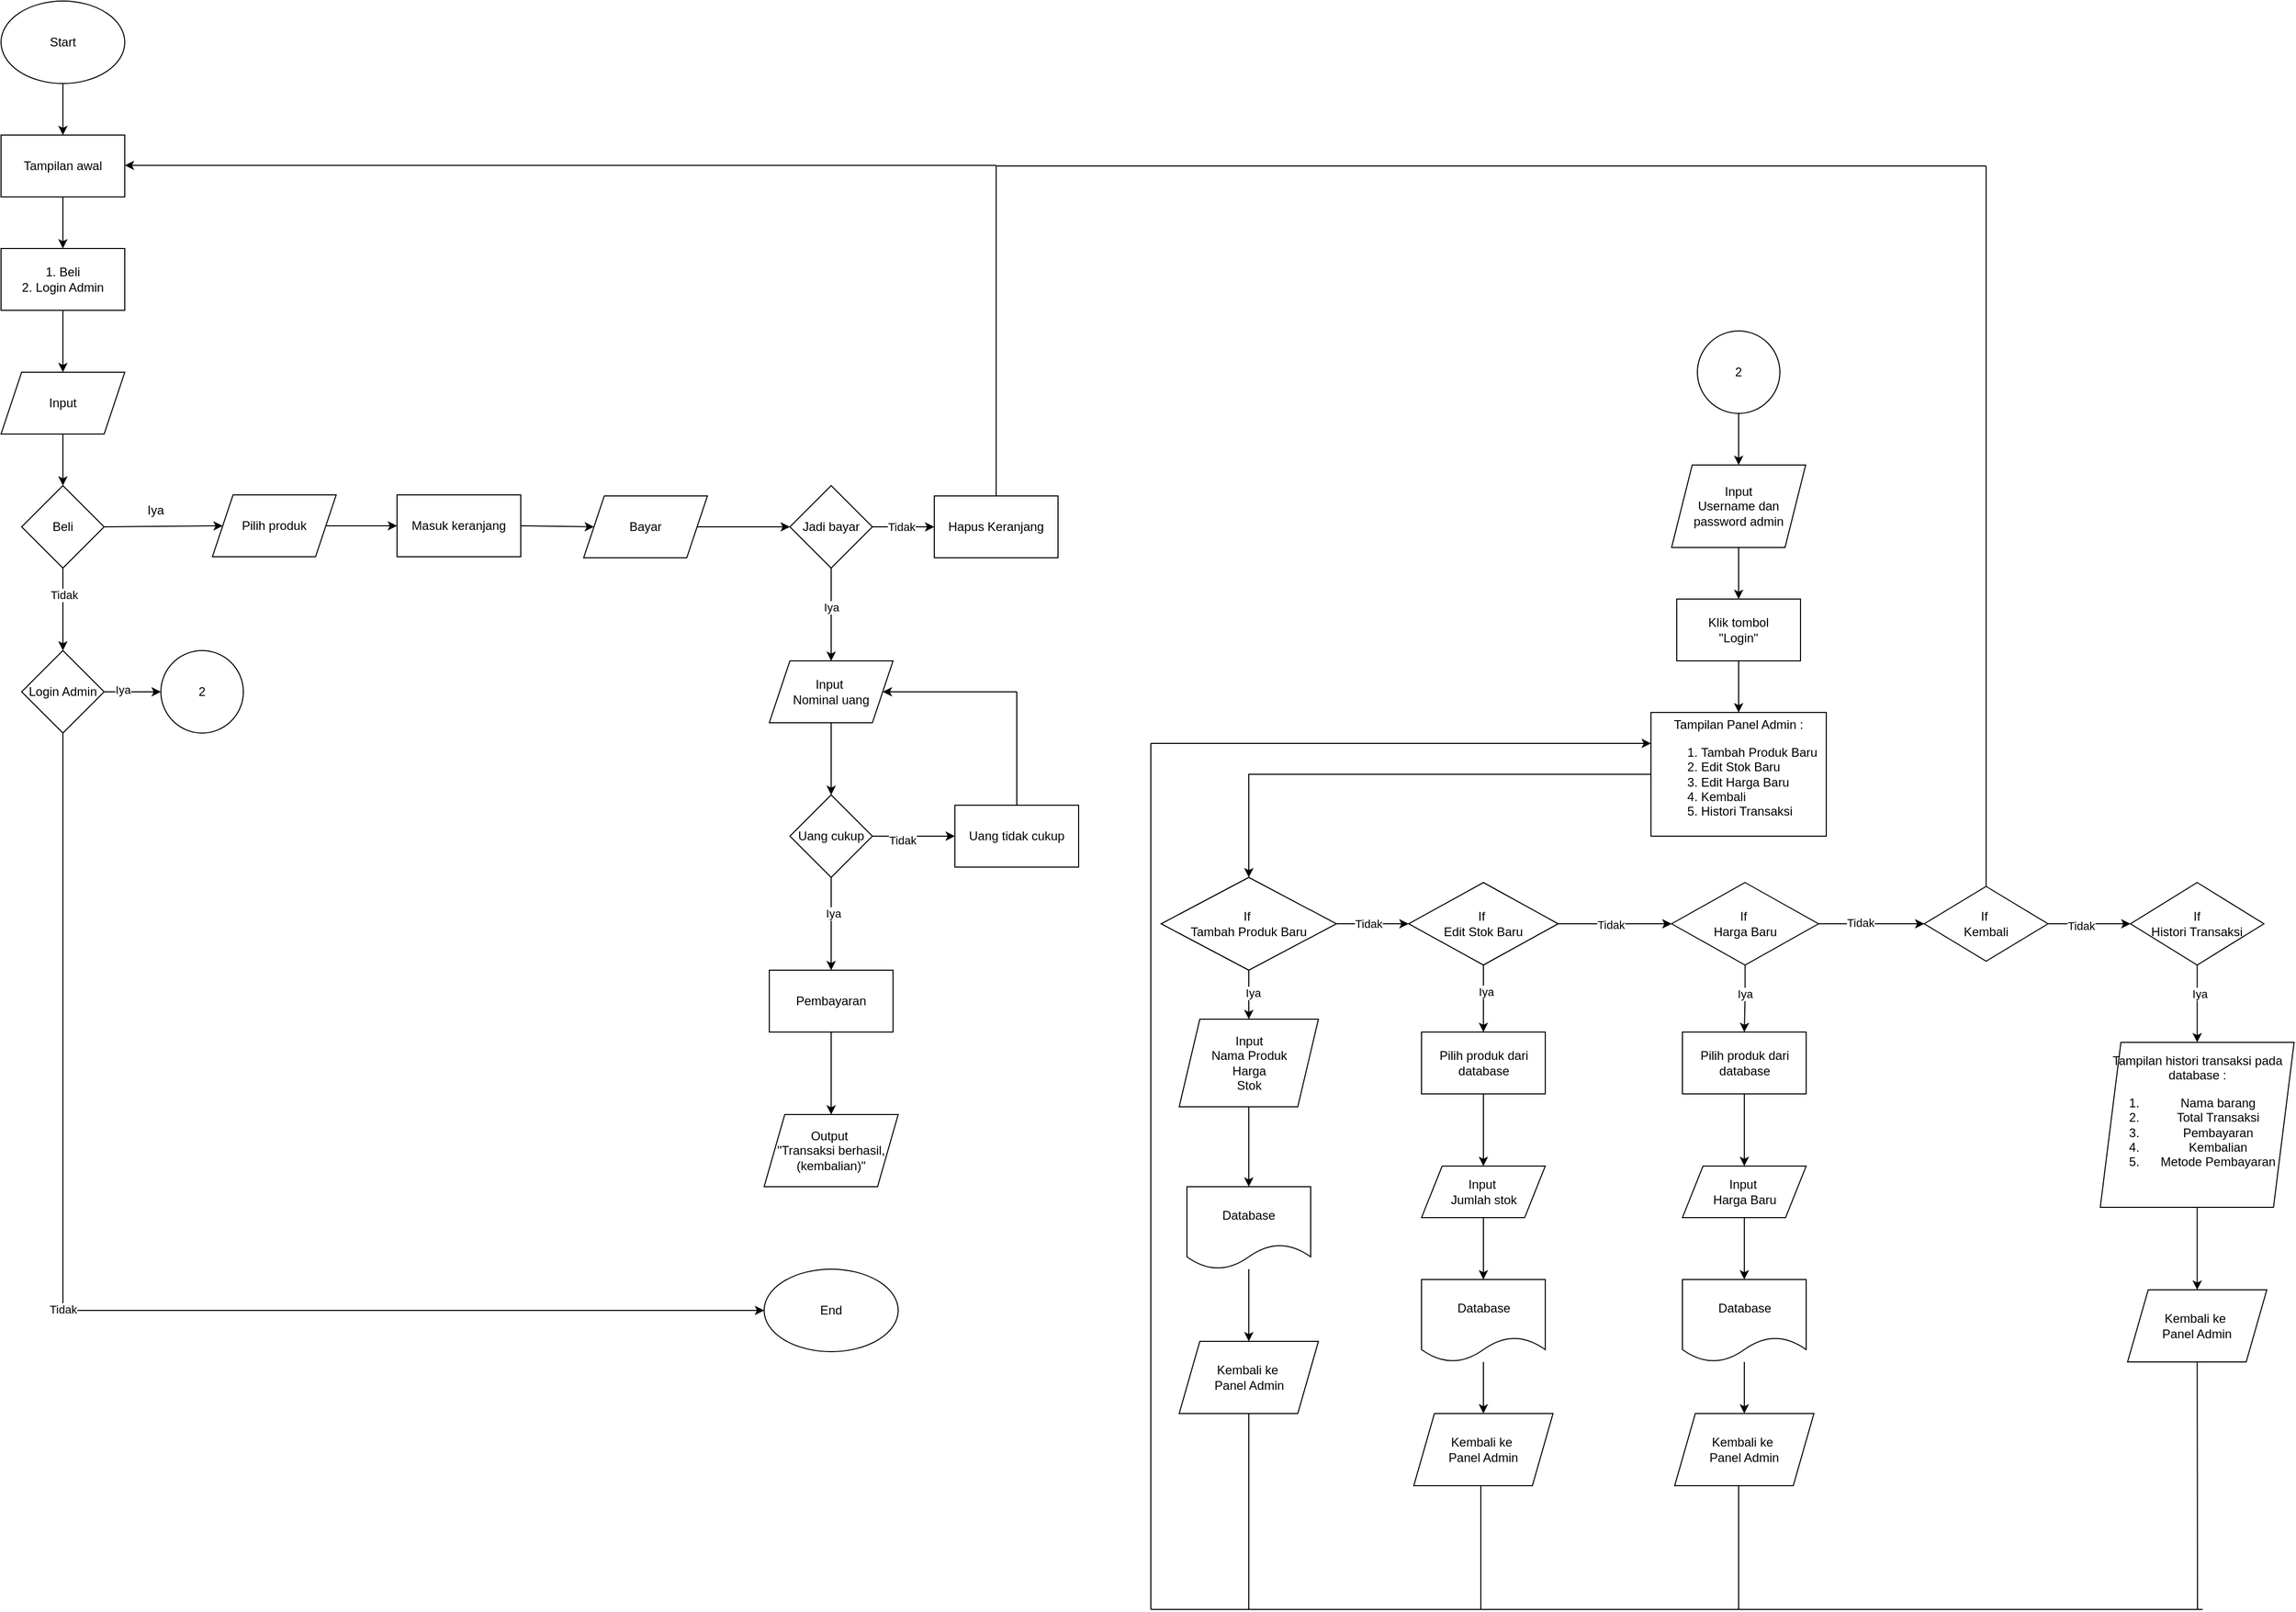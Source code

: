 <mxfile version="25.0.3">
  <diagram name="Page-1" id="fnq9W-XKRGGKFD2z6xYF">
    <mxGraphModel dx="3187" dy="3840" grid="1" gridSize="10" guides="1" tooltips="1" connect="1" arrows="1" fold="1" page="1" pageScale="1" pageWidth="850" pageHeight="1100" math="0" shadow="0">
      <root>
        <mxCell id="0" />
        <mxCell id="1" parent="0" />
        <mxCell id="VuY10nmUjuKSVghhtirK-1" value="Start" style="ellipse;whiteSpace=wrap;html=1;" vertex="1" parent="1">
          <mxGeometry x="365" y="-2160" width="120" height="80" as="geometry" />
        </mxCell>
        <mxCell id="VuY10nmUjuKSVghhtirK-2" value="Tampilan awal" style="rounded=0;whiteSpace=wrap;html=1;" vertex="1" parent="1">
          <mxGeometry x="365" y="-2030" width="120" height="60" as="geometry" />
        </mxCell>
        <mxCell id="VuY10nmUjuKSVghhtirK-3" value="" style="endArrow=classic;html=1;rounded=0;exitX=0.5;exitY=1;exitDx=0;exitDy=0;" edge="1" parent="1" source="VuY10nmUjuKSVghhtirK-1" target="VuY10nmUjuKSVghhtirK-2">
          <mxGeometry width="50" height="50" relative="1" as="geometry">
            <mxPoint x="400" y="-1940" as="sourcePoint" />
            <mxPoint x="450" y="-1990" as="targetPoint" />
          </mxGeometry>
        </mxCell>
        <mxCell id="VuY10nmUjuKSVghhtirK-4" value="1. Beli&lt;div&gt;2. Login Admin&lt;/div&gt;" style="rounded=0;whiteSpace=wrap;html=1;" vertex="1" parent="1">
          <mxGeometry x="365" y="-1920" width="120" height="60" as="geometry" />
        </mxCell>
        <mxCell id="VuY10nmUjuKSVghhtirK-5" value="" style="endArrow=classic;html=1;rounded=0;entryX=0.5;entryY=0;entryDx=0;entryDy=0;exitX=0.5;exitY=1;exitDx=0;exitDy=0;" edge="1" parent="1" source="VuY10nmUjuKSVghhtirK-2" target="VuY10nmUjuKSVghhtirK-4">
          <mxGeometry width="50" height="50" relative="1" as="geometry">
            <mxPoint x="400" y="-1790" as="sourcePoint" />
            <mxPoint x="450" y="-1840" as="targetPoint" />
          </mxGeometry>
        </mxCell>
        <mxCell id="VuY10nmUjuKSVghhtirK-6" value="Input" style="shape=parallelogram;perimeter=parallelogramPerimeter;whiteSpace=wrap;html=1;fixedSize=1;" vertex="1" parent="1">
          <mxGeometry x="365" y="-1800" width="120" height="60" as="geometry" />
        </mxCell>
        <mxCell id="VuY10nmUjuKSVghhtirK-7" value="" style="endArrow=classic;html=1;rounded=0;entryX=0.5;entryY=0;entryDx=0;entryDy=0;" edge="1" parent="1" source="VuY10nmUjuKSVghhtirK-4" target="VuY10nmUjuKSVghhtirK-6">
          <mxGeometry width="50" height="50" relative="1" as="geometry">
            <mxPoint x="400" y="-1790" as="sourcePoint" />
            <mxPoint x="450" y="-1840" as="targetPoint" />
          </mxGeometry>
        </mxCell>
        <mxCell id="VuY10nmUjuKSVghhtirK-67" value="" style="edgeStyle=orthogonalEdgeStyle;rounded=0;orthogonalLoop=1;jettySize=auto;html=1;" edge="1" parent="1" source="VuY10nmUjuKSVghhtirK-8" target="VuY10nmUjuKSVghhtirK-66">
          <mxGeometry relative="1" as="geometry" />
        </mxCell>
        <mxCell id="VuY10nmUjuKSVghhtirK-68" value="Tidak" style="edgeLabel;html=1;align=center;verticalAlign=middle;resizable=0;points=[];" vertex="1" connectable="0" parent="VuY10nmUjuKSVghhtirK-67">
          <mxGeometry x="-0.365" y="1" relative="1" as="geometry">
            <mxPoint as="offset" />
          </mxGeometry>
        </mxCell>
        <mxCell id="VuY10nmUjuKSVghhtirK-8" value="Beli" style="rhombus;whiteSpace=wrap;html=1;" vertex="1" parent="1">
          <mxGeometry x="385" y="-1690" width="80" height="80" as="geometry" />
        </mxCell>
        <mxCell id="VuY10nmUjuKSVghhtirK-9" value="" style="endArrow=classic;html=1;rounded=0;exitX=0.5;exitY=1;exitDx=0;exitDy=0;entryX=0.5;entryY=0;entryDx=0;entryDy=0;" edge="1" parent="1" source="VuY10nmUjuKSVghhtirK-6" target="VuY10nmUjuKSVghhtirK-8">
          <mxGeometry width="50" height="50" relative="1" as="geometry">
            <mxPoint x="380" y="-1730" as="sourcePoint" />
            <mxPoint x="430" y="-1780" as="targetPoint" />
          </mxGeometry>
        </mxCell>
        <mxCell id="VuY10nmUjuKSVghhtirK-10" value="" style="endArrow=classic;html=1;rounded=0;exitX=1;exitY=0.5;exitDx=0;exitDy=0;entryX=0;entryY=0.5;entryDx=0;entryDy=0;" edge="1" parent="1" source="VuY10nmUjuKSVghhtirK-8" target="VuY10nmUjuKSVghhtirK-11">
          <mxGeometry width="50" height="50" relative="1" as="geometry">
            <mxPoint x="380" y="-1730" as="sourcePoint" />
            <mxPoint x="570" y="-1650" as="targetPoint" />
          </mxGeometry>
        </mxCell>
        <mxCell id="VuY10nmUjuKSVghhtirK-11" value="Pilih produk" style="shape=parallelogram;perimeter=parallelogramPerimeter;whiteSpace=wrap;html=1;fixedSize=1;" vertex="1" parent="1">
          <mxGeometry x="570" y="-1681" width="120" height="60" as="geometry" />
        </mxCell>
        <mxCell id="VuY10nmUjuKSVghhtirK-12" value="Masuk keranjang" style="rounded=0;whiteSpace=wrap;html=1;" vertex="1" parent="1">
          <mxGeometry x="749" y="-1681" width="120" height="60" as="geometry" />
        </mxCell>
        <mxCell id="VuY10nmUjuKSVghhtirK-13" value="" style="endArrow=classic;html=1;rounded=0;exitX=1;exitY=0.5;exitDx=0;exitDy=0;" edge="1" parent="1" source="VuY10nmUjuKSVghhtirK-11" target="VuY10nmUjuKSVghhtirK-12">
          <mxGeometry width="50" height="50" relative="1" as="geometry">
            <mxPoint x="250" y="-1730" as="sourcePoint" />
            <mxPoint x="300" y="-1780" as="targetPoint" />
          </mxGeometry>
        </mxCell>
        <mxCell id="VuY10nmUjuKSVghhtirK-22" value="" style="edgeStyle=orthogonalEdgeStyle;rounded=0;orthogonalLoop=1;jettySize=auto;html=1;" edge="1" parent="1" source="VuY10nmUjuKSVghhtirK-14" target="VuY10nmUjuKSVghhtirK-21">
          <mxGeometry relative="1" as="geometry" />
        </mxCell>
        <mxCell id="VuY10nmUjuKSVghhtirK-14" value="Bayar" style="shape=parallelogram;perimeter=parallelogramPerimeter;whiteSpace=wrap;html=1;fixedSize=1;" vertex="1" parent="1">
          <mxGeometry x="930" y="-1680" width="120" height="60" as="geometry" />
        </mxCell>
        <mxCell id="VuY10nmUjuKSVghhtirK-15" value="" style="endArrow=classic;html=1;rounded=0;exitX=1;exitY=0.5;exitDx=0;exitDy=0;entryX=0;entryY=0.5;entryDx=0;entryDy=0;" edge="1" parent="1" source="VuY10nmUjuKSVghhtirK-12" target="VuY10nmUjuKSVghhtirK-14">
          <mxGeometry width="50" height="50" relative="1" as="geometry">
            <mxPoint x="490" y="-1730" as="sourcePoint" />
            <mxPoint x="540" y="-1780" as="targetPoint" />
          </mxGeometry>
        </mxCell>
        <mxCell id="VuY10nmUjuKSVghhtirK-16" value="Iya" style="text;html=1;align=center;verticalAlign=middle;whiteSpace=wrap;rounded=0;" vertex="1" parent="1">
          <mxGeometry x="485" y="-1681" width="60" height="30" as="geometry" />
        </mxCell>
        <mxCell id="VuY10nmUjuKSVghhtirK-24" value="" style="edgeStyle=orthogonalEdgeStyle;rounded=0;orthogonalLoop=1;jettySize=auto;html=1;" edge="1" parent="1" source="VuY10nmUjuKSVghhtirK-21" target="VuY10nmUjuKSVghhtirK-23">
          <mxGeometry relative="1" as="geometry" />
        </mxCell>
        <mxCell id="VuY10nmUjuKSVghhtirK-51" value="Tidak" style="edgeLabel;html=1;align=center;verticalAlign=middle;resizable=0;points=[];" vertex="1" connectable="0" parent="VuY10nmUjuKSVghhtirK-24">
          <mxGeometry x="-0.079" relative="1" as="geometry">
            <mxPoint as="offset" />
          </mxGeometry>
        </mxCell>
        <mxCell id="VuY10nmUjuKSVghhtirK-26" value="" style="edgeStyle=orthogonalEdgeStyle;rounded=0;orthogonalLoop=1;jettySize=auto;html=1;" edge="1" parent="1" source="VuY10nmUjuKSVghhtirK-21" target="VuY10nmUjuKSVghhtirK-25">
          <mxGeometry relative="1" as="geometry" />
        </mxCell>
        <mxCell id="VuY10nmUjuKSVghhtirK-52" value="Iya" style="edgeLabel;html=1;align=center;verticalAlign=middle;resizable=0;points=[];" vertex="1" connectable="0" parent="VuY10nmUjuKSVghhtirK-26">
          <mxGeometry x="-0.172" relative="1" as="geometry">
            <mxPoint as="offset" />
          </mxGeometry>
        </mxCell>
        <mxCell id="VuY10nmUjuKSVghhtirK-21" value="Jadi bayar" style="rhombus;whiteSpace=wrap;html=1;" vertex="1" parent="1">
          <mxGeometry x="1130" y="-1690" width="80" height="80" as="geometry" />
        </mxCell>
        <mxCell id="VuY10nmUjuKSVghhtirK-23" value="Hapus Keranjang" style="whiteSpace=wrap;html=1;" vertex="1" parent="1">
          <mxGeometry x="1270" y="-1680" width="120" height="60" as="geometry" />
        </mxCell>
        <mxCell id="VuY10nmUjuKSVghhtirK-28" value="" style="edgeStyle=orthogonalEdgeStyle;rounded=0;orthogonalLoop=1;jettySize=auto;html=1;" edge="1" parent="1" source="VuY10nmUjuKSVghhtirK-25" target="VuY10nmUjuKSVghhtirK-27">
          <mxGeometry relative="1" as="geometry" />
        </mxCell>
        <mxCell id="VuY10nmUjuKSVghhtirK-25" value="Input&amp;nbsp;&lt;div&gt;Nominal uang&lt;/div&gt;" style="shape=parallelogram;perimeter=parallelogramPerimeter;whiteSpace=wrap;html=1;fixedSize=1;" vertex="1" parent="1">
          <mxGeometry x="1110" y="-1520" width="120" height="60" as="geometry" />
        </mxCell>
        <mxCell id="VuY10nmUjuKSVghhtirK-30" value="" style="edgeStyle=orthogonalEdgeStyle;rounded=0;orthogonalLoop=1;jettySize=auto;html=1;" edge="1" parent="1" source="VuY10nmUjuKSVghhtirK-27" target="VuY10nmUjuKSVghhtirK-29">
          <mxGeometry relative="1" as="geometry" />
        </mxCell>
        <mxCell id="VuY10nmUjuKSVghhtirK-60" value="Iya" style="edgeLabel;html=1;align=center;verticalAlign=middle;resizable=0;points=[];" vertex="1" connectable="0" parent="VuY10nmUjuKSVghhtirK-30">
          <mxGeometry x="-0.206" y="2" relative="1" as="geometry">
            <mxPoint y="-1" as="offset" />
          </mxGeometry>
        </mxCell>
        <mxCell id="VuY10nmUjuKSVghhtirK-41" value="" style="edgeStyle=orthogonalEdgeStyle;rounded=0;orthogonalLoop=1;jettySize=auto;html=1;" edge="1" parent="1" source="VuY10nmUjuKSVghhtirK-27" target="VuY10nmUjuKSVghhtirK-40">
          <mxGeometry relative="1" as="geometry" />
        </mxCell>
        <mxCell id="VuY10nmUjuKSVghhtirK-59" value="Tidak" style="edgeLabel;html=1;align=center;verticalAlign=middle;resizable=0;points=[];" vertex="1" connectable="0" parent="VuY10nmUjuKSVghhtirK-41">
          <mxGeometry x="-0.263" y="-4" relative="1" as="geometry">
            <mxPoint x="-1" as="offset" />
          </mxGeometry>
        </mxCell>
        <mxCell id="VuY10nmUjuKSVghhtirK-27" value="Uang cukup" style="rhombus;whiteSpace=wrap;html=1;" vertex="1" parent="1">
          <mxGeometry x="1130" y="-1390" width="80" height="80" as="geometry" />
        </mxCell>
        <mxCell id="VuY10nmUjuKSVghhtirK-157" value="" style="edgeStyle=orthogonalEdgeStyle;rounded=0;orthogonalLoop=1;jettySize=auto;html=1;" edge="1" parent="1" source="VuY10nmUjuKSVghhtirK-29" target="VuY10nmUjuKSVghhtirK-156">
          <mxGeometry relative="1" as="geometry" />
        </mxCell>
        <mxCell id="VuY10nmUjuKSVghhtirK-29" value="Pembayaran" style="whiteSpace=wrap;html=1;" vertex="1" parent="1">
          <mxGeometry x="1110" y="-1220" width="120" height="60" as="geometry" />
        </mxCell>
        <mxCell id="VuY10nmUjuKSVghhtirK-37" value="End" style="ellipse;whiteSpace=wrap;html=1;" vertex="1" parent="1">
          <mxGeometry x="1105" y="-930" width="130" height="80" as="geometry" />
        </mxCell>
        <mxCell id="VuY10nmUjuKSVghhtirK-40" value="Uang tidak cukup" style="whiteSpace=wrap;html=1;" vertex="1" parent="1">
          <mxGeometry x="1290" y="-1380" width="120" height="60" as="geometry" />
        </mxCell>
        <mxCell id="VuY10nmUjuKSVghhtirK-46" value="" style="endArrow=none;html=1;rounded=0;exitX=0.5;exitY=0;exitDx=0;exitDy=0;" edge="1" parent="1" source="VuY10nmUjuKSVghhtirK-40">
          <mxGeometry width="50" height="50" relative="1" as="geometry">
            <mxPoint x="690" y="-1360" as="sourcePoint" />
            <mxPoint x="1350" y="-1490" as="targetPoint" />
          </mxGeometry>
        </mxCell>
        <mxCell id="VuY10nmUjuKSVghhtirK-47" value="" style="endArrow=classic;html=1;rounded=0;entryX=1;entryY=0.5;entryDx=0;entryDy=0;" edge="1" parent="1" target="VuY10nmUjuKSVghhtirK-25">
          <mxGeometry width="50" height="50" relative="1" as="geometry">
            <mxPoint x="1350" y="-1490" as="sourcePoint" />
            <mxPoint x="740" y="-1410" as="targetPoint" />
          </mxGeometry>
        </mxCell>
        <mxCell id="VuY10nmUjuKSVghhtirK-48" value="" style="endArrow=classic;html=1;rounded=0;" edge="1" parent="1">
          <mxGeometry width="50" height="50" relative="1" as="geometry">
            <mxPoint x="1330" y="-2000.59" as="sourcePoint" />
            <mxPoint x="485" y="-2000.59" as="targetPoint" />
          </mxGeometry>
        </mxCell>
        <mxCell id="VuY10nmUjuKSVghhtirK-49" value="" style="endArrow=none;html=1;rounded=0;exitX=0.5;exitY=0;exitDx=0;exitDy=0;" edge="1" parent="1" source="VuY10nmUjuKSVghhtirK-23">
          <mxGeometry width="50" height="50" relative="1" as="geometry">
            <mxPoint x="490" y="-1550" as="sourcePoint" />
            <mxPoint x="1330" y="-2000" as="targetPoint" />
            <Array as="points" />
          </mxGeometry>
        </mxCell>
        <mxCell id="VuY10nmUjuKSVghhtirK-133" value="" style="edgeStyle=orthogonalEdgeStyle;rounded=0;orthogonalLoop=1;jettySize=auto;html=1;" edge="1" parent="1" source="VuY10nmUjuKSVghhtirK-66" target="VuY10nmUjuKSVghhtirK-132">
          <mxGeometry relative="1" as="geometry" />
        </mxCell>
        <mxCell id="VuY10nmUjuKSVghhtirK-134" value="Iya" style="edgeLabel;html=1;align=center;verticalAlign=middle;resizable=0;points=[];" vertex="1" connectable="0" parent="VuY10nmUjuKSVghhtirK-133">
          <mxGeometry x="-0.358" y="2" relative="1" as="geometry">
            <mxPoint as="offset" />
          </mxGeometry>
        </mxCell>
        <mxCell id="VuY10nmUjuKSVghhtirK-66" value="Login Admin" style="rhombus;whiteSpace=wrap;html=1;" vertex="1" parent="1">
          <mxGeometry x="385" y="-1530" width="80" height="80" as="geometry" />
        </mxCell>
        <mxCell id="VuY10nmUjuKSVghhtirK-72" value="" style="endArrow=none;html=1;rounded=0;entryX=0.5;entryY=1;entryDx=0;entryDy=0;" edge="1" parent="1" target="VuY10nmUjuKSVghhtirK-66">
          <mxGeometry width="50" height="50" relative="1" as="geometry">
            <mxPoint x="425" y="-890" as="sourcePoint" />
            <mxPoint x="440" y="-1260" as="targetPoint" />
          </mxGeometry>
        </mxCell>
        <mxCell id="VuY10nmUjuKSVghhtirK-73" value="" style="endArrow=classic;html=1;rounded=0;entryX=0;entryY=0.5;entryDx=0;entryDy=0;" edge="1" parent="1" target="VuY10nmUjuKSVghhtirK-37">
          <mxGeometry width="50" height="50" relative="1" as="geometry">
            <mxPoint x="420" y="-890" as="sourcePoint" />
            <mxPoint x="960" y="-1170" as="targetPoint" />
          </mxGeometry>
        </mxCell>
        <mxCell id="VuY10nmUjuKSVghhtirK-75" value="Tidak" style="edgeLabel;html=1;align=center;verticalAlign=middle;resizable=0;points=[];" vertex="1" connectable="0" parent="VuY10nmUjuKSVghhtirK-73">
          <mxGeometry x="-0.985" y="1" relative="1" as="geometry">
            <mxPoint as="offset" />
          </mxGeometry>
        </mxCell>
        <mxCell id="VuY10nmUjuKSVghhtirK-82" value="" style="edgeStyle=orthogonalEdgeStyle;rounded=0;orthogonalLoop=1;jettySize=auto;html=1;align=center;" edge="1" parent="1" source="VuY10nmUjuKSVghhtirK-83" target="VuY10nmUjuKSVghhtirK-85">
          <mxGeometry relative="1" as="geometry" />
        </mxCell>
        <mxCell id="VuY10nmUjuKSVghhtirK-83" value="Input&lt;div&gt;Username dan password admin&lt;/div&gt;" style="shape=parallelogram;perimeter=parallelogramPerimeter;whiteSpace=wrap;html=1;fixedSize=1;align=center;" vertex="1" parent="1">
          <mxGeometry x="1985" y="-1710" width="130" height="80" as="geometry" />
        </mxCell>
        <mxCell id="VuY10nmUjuKSVghhtirK-84" value="" style="edgeStyle=orthogonalEdgeStyle;rounded=0;orthogonalLoop=1;jettySize=auto;html=1;" edge="1" parent="1" source="VuY10nmUjuKSVghhtirK-85" target="VuY10nmUjuKSVghhtirK-89">
          <mxGeometry relative="1" as="geometry" />
        </mxCell>
        <mxCell id="VuY10nmUjuKSVghhtirK-85" value="Klik tombol&lt;div&gt;&quot;Login&quot;&lt;/div&gt;" style="whiteSpace=wrap;html=1;align=center;" vertex="1" parent="1">
          <mxGeometry x="1990" y="-1580" width="120" height="60" as="geometry" />
        </mxCell>
        <mxCell id="VuY10nmUjuKSVghhtirK-86" value="" style="edgeStyle=orthogonalEdgeStyle;rounded=0;orthogonalLoop=1;jettySize=auto;html=1;align=center;" edge="1" parent="1" target="VuY10nmUjuKSVghhtirK-81">
          <mxGeometry relative="1" as="geometry">
            <mxPoint x="2050" y="-1900" as="sourcePoint" />
          </mxGeometry>
        </mxCell>
        <mxCell id="VuY10nmUjuKSVghhtirK-88" value="" style="edgeStyle=orthogonalEdgeStyle;rounded=0;orthogonalLoop=1;jettySize=auto;html=1;" edge="1" parent="1" source="VuY10nmUjuKSVghhtirK-89" target="VuY10nmUjuKSVghhtirK-92">
          <mxGeometry relative="1" as="geometry" />
        </mxCell>
        <mxCell id="VuY10nmUjuKSVghhtirK-89" value="Tampilan Panel Admin :&lt;div&gt;&lt;ol&gt;&lt;li style=&quot;text-align: justify;&quot;&gt;Tambah Produk Baru&lt;/li&gt;&lt;li style=&quot;text-align: justify;&quot;&gt;Edit Stok Baru&lt;/li&gt;&lt;li style=&quot;text-align: justify;&quot;&gt;Edit Harga Baru&lt;/li&gt;&lt;li style=&quot;text-align: justify;&quot;&gt;Kembali&lt;/li&gt;&lt;li style=&quot;text-align: justify;&quot;&gt;Histori Transaksi&amp;nbsp;&lt;/li&gt;&lt;/ol&gt;&lt;/div&gt;" style="whiteSpace=wrap;html=1;" vertex="1" parent="1">
          <mxGeometry x="1965" y="-1470" width="170" height="120" as="geometry" />
        </mxCell>
        <mxCell id="VuY10nmUjuKSVghhtirK-90" value="" style="edgeStyle=orthogonalEdgeStyle;rounded=0;orthogonalLoop=1;jettySize=auto;html=1;" edge="1" parent="1" source="VuY10nmUjuKSVghhtirK-92" target="VuY10nmUjuKSVghhtirK-95">
          <mxGeometry relative="1" as="geometry" />
        </mxCell>
        <mxCell id="VuY10nmUjuKSVghhtirK-141" value="Tidak" style="edgeLabel;html=1;align=center;verticalAlign=middle;resizable=0;points=[];" vertex="1" connectable="0" parent="VuY10nmUjuKSVghhtirK-90">
          <mxGeometry x="-0.132" relative="1" as="geometry">
            <mxPoint as="offset" />
          </mxGeometry>
        </mxCell>
        <mxCell id="VuY10nmUjuKSVghhtirK-91" value="" style="edgeStyle=orthogonalEdgeStyle;rounded=0;orthogonalLoop=1;jettySize=auto;html=1;" edge="1" parent="1" source="VuY10nmUjuKSVghhtirK-92" target="VuY10nmUjuKSVghhtirK-104">
          <mxGeometry relative="1" as="geometry" />
        </mxCell>
        <mxCell id="VuY10nmUjuKSVghhtirK-145" value="Iya" style="edgeLabel;html=1;align=center;verticalAlign=middle;resizable=0;points=[];" vertex="1" connectable="0" parent="VuY10nmUjuKSVghhtirK-91">
          <mxGeometry x="-0.096" y="4" relative="1" as="geometry">
            <mxPoint as="offset" />
          </mxGeometry>
        </mxCell>
        <mxCell id="VuY10nmUjuKSVghhtirK-92" value="If&amp;nbsp;&lt;div&gt;Tambah Produk Baru&lt;/div&gt;" style="rhombus;whiteSpace=wrap;html=1;" vertex="1" parent="1">
          <mxGeometry x="1490" y="-1310" width="170" height="90" as="geometry" />
        </mxCell>
        <mxCell id="VuY10nmUjuKSVghhtirK-93" value="" style="edgeStyle=orthogonalEdgeStyle;rounded=0;orthogonalLoop=1;jettySize=auto;html=1;" edge="1" parent="1" source="VuY10nmUjuKSVghhtirK-95" target="VuY10nmUjuKSVghhtirK-98">
          <mxGeometry relative="1" as="geometry" />
        </mxCell>
        <mxCell id="VuY10nmUjuKSVghhtirK-142" value="Tidak" style="edgeLabel;html=1;align=center;verticalAlign=middle;resizable=0;points=[];" vertex="1" connectable="0" parent="VuY10nmUjuKSVghhtirK-93">
          <mxGeometry x="-0.072" y="-1" relative="1" as="geometry">
            <mxPoint as="offset" />
          </mxGeometry>
        </mxCell>
        <mxCell id="VuY10nmUjuKSVghhtirK-94" value="" style="edgeStyle=orthogonalEdgeStyle;rounded=0;orthogonalLoop=1;jettySize=auto;html=1;" edge="1" parent="1" source="VuY10nmUjuKSVghhtirK-95" target="VuY10nmUjuKSVghhtirK-109">
          <mxGeometry relative="1" as="geometry" />
        </mxCell>
        <mxCell id="VuY10nmUjuKSVghhtirK-146" value="Iya" style="edgeLabel;html=1;align=center;verticalAlign=middle;resizable=0;points=[];" vertex="1" connectable="0" parent="VuY10nmUjuKSVghhtirK-94">
          <mxGeometry x="-0.212" y="2" relative="1" as="geometry">
            <mxPoint as="offset" />
          </mxGeometry>
        </mxCell>
        <mxCell id="VuY10nmUjuKSVghhtirK-95" value="If&amp;nbsp;&lt;div&gt;Edit Stok Baru&lt;/div&gt;" style="rhombus;whiteSpace=wrap;html=1;" vertex="1" parent="1">
          <mxGeometry x="1730" y="-1305" width="145" height="80" as="geometry" />
        </mxCell>
        <mxCell id="VuY10nmUjuKSVghhtirK-96" value="" style="edgeStyle=orthogonalEdgeStyle;rounded=0;orthogonalLoop=1;jettySize=auto;html=1;" edge="1" parent="1" source="VuY10nmUjuKSVghhtirK-98" target="VuY10nmUjuKSVghhtirK-100">
          <mxGeometry relative="1" as="geometry" />
        </mxCell>
        <mxCell id="VuY10nmUjuKSVghhtirK-143" value="Tidak" style="edgeLabel;html=1;align=center;verticalAlign=middle;resizable=0;points=[];" vertex="1" connectable="0" parent="VuY10nmUjuKSVghhtirK-96">
          <mxGeometry x="-0.214" y="1" relative="1" as="geometry">
            <mxPoint as="offset" />
          </mxGeometry>
        </mxCell>
        <mxCell id="VuY10nmUjuKSVghhtirK-97" value="" style="edgeStyle=orthogonalEdgeStyle;rounded=0;orthogonalLoop=1;jettySize=auto;html=1;" edge="1" parent="1" source="VuY10nmUjuKSVghhtirK-98" target="VuY10nmUjuKSVghhtirK-116">
          <mxGeometry relative="1" as="geometry" />
        </mxCell>
        <mxCell id="VuY10nmUjuKSVghhtirK-147" value="Iya" style="edgeLabel;html=1;align=center;verticalAlign=middle;resizable=0;points=[];" vertex="1" connectable="0" parent="VuY10nmUjuKSVghhtirK-97">
          <mxGeometry x="-0.167" y="-1" relative="1" as="geometry">
            <mxPoint as="offset" />
          </mxGeometry>
        </mxCell>
        <mxCell id="VuY10nmUjuKSVghhtirK-98" value="If&amp;nbsp;&lt;div&gt;Harga Baru&lt;/div&gt;" style="rhombus;whiteSpace=wrap;html=1;" vertex="1" parent="1">
          <mxGeometry x="1985" y="-1305" width="142.5" height="80" as="geometry" />
        </mxCell>
        <mxCell id="VuY10nmUjuKSVghhtirK-99" value="" style="edgeStyle=orthogonalEdgeStyle;rounded=0;orthogonalLoop=1;jettySize=auto;html=1;" edge="1" parent="1" source="VuY10nmUjuKSVghhtirK-100" target="VuY10nmUjuKSVghhtirK-102">
          <mxGeometry relative="1" as="geometry" />
        </mxCell>
        <mxCell id="VuY10nmUjuKSVghhtirK-144" value="Tidak" style="edgeLabel;html=1;align=center;verticalAlign=middle;resizable=0;points=[];" vertex="1" connectable="0" parent="VuY10nmUjuKSVghhtirK-99">
          <mxGeometry x="-0.207" y="-2" relative="1" as="geometry">
            <mxPoint as="offset" />
          </mxGeometry>
        </mxCell>
        <mxCell id="VuY10nmUjuKSVghhtirK-100" value="If&amp;nbsp;&lt;div&gt;Kembali&lt;/div&gt;" style="rhombus;whiteSpace=wrap;html=1;" vertex="1" parent="1">
          <mxGeometry x="2230" y="-1301.25" width="120" height="72.5" as="geometry" />
        </mxCell>
        <mxCell id="VuY10nmUjuKSVghhtirK-101" value="" style="edgeStyle=orthogonalEdgeStyle;rounded=0;orthogonalLoop=1;jettySize=auto;html=1;" edge="1" parent="1" source="VuY10nmUjuKSVghhtirK-102" target="VuY10nmUjuKSVghhtirK-123">
          <mxGeometry relative="1" as="geometry" />
        </mxCell>
        <mxCell id="VuY10nmUjuKSVghhtirK-148" value="Iya" style="edgeLabel;html=1;align=center;verticalAlign=middle;resizable=0;points=[];" vertex="1" connectable="0" parent="VuY10nmUjuKSVghhtirK-101">
          <mxGeometry x="-0.247" y="2" relative="1" as="geometry">
            <mxPoint as="offset" />
          </mxGeometry>
        </mxCell>
        <mxCell id="VuY10nmUjuKSVghhtirK-102" value="If&lt;div&gt;Histori Transaksi&lt;/div&gt;" style="rhombus;whiteSpace=wrap;html=1;" vertex="1" parent="1">
          <mxGeometry x="2430" y="-1305" width="129.38" height="80" as="geometry" />
        </mxCell>
        <mxCell id="VuY10nmUjuKSVghhtirK-103" value="" style="edgeStyle=orthogonalEdgeStyle;rounded=0;orthogonalLoop=1;jettySize=auto;html=1;" edge="1" parent="1" source="VuY10nmUjuKSVghhtirK-104" target="VuY10nmUjuKSVghhtirK-106">
          <mxGeometry relative="1" as="geometry" />
        </mxCell>
        <mxCell id="VuY10nmUjuKSVghhtirK-104" value="Input&lt;div&gt;Nama Produk&lt;/div&gt;&lt;div&gt;Harga&lt;/div&gt;&lt;div&gt;Stok&lt;/div&gt;" style="shape=parallelogram;perimeter=parallelogramPerimeter;whiteSpace=wrap;html=1;fixedSize=1;" vertex="1" parent="1">
          <mxGeometry x="1507.5" y="-1172.5" width="135" height="85" as="geometry" />
        </mxCell>
        <mxCell id="VuY10nmUjuKSVghhtirK-105" value="" style="edgeStyle=orthogonalEdgeStyle;rounded=0;orthogonalLoop=1;jettySize=auto;html=1;" edge="1" parent="1" source="VuY10nmUjuKSVghhtirK-106" target="VuY10nmUjuKSVghhtirK-107">
          <mxGeometry relative="1" as="geometry" />
        </mxCell>
        <mxCell id="VuY10nmUjuKSVghhtirK-106" value="Database" style="shape=document;whiteSpace=wrap;html=1;boundedLbl=1;" vertex="1" parent="1">
          <mxGeometry x="1515" y="-1010" width="120" height="80" as="geometry" />
        </mxCell>
        <mxCell id="VuY10nmUjuKSVghhtirK-107" value="Kembali ke&amp;nbsp;&lt;div&gt;Panel Admin&lt;/div&gt;" style="shape=parallelogram;perimeter=parallelogramPerimeter;whiteSpace=wrap;html=1;fixedSize=1;" vertex="1" parent="1">
          <mxGeometry x="1507.5" y="-860" width="135" height="70" as="geometry" />
        </mxCell>
        <mxCell id="VuY10nmUjuKSVghhtirK-108" value="" style="edgeStyle=orthogonalEdgeStyle;rounded=0;orthogonalLoop=1;jettySize=auto;html=1;" edge="1" parent="1" source="VuY10nmUjuKSVghhtirK-109" target="VuY10nmUjuKSVghhtirK-111">
          <mxGeometry relative="1" as="geometry" />
        </mxCell>
        <mxCell id="VuY10nmUjuKSVghhtirK-109" value="Pilih produk dari database" style="whiteSpace=wrap;html=1;" vertex="1" parent="1">
          <mxGeometry x="1742.5" y="-1160" width="120" height="60" as="geometry" />
        </mxCell>
        <mxCell id="VuY10nmUjuKSVghhtirK-110" value="" style="edgeStyle=orthogonalEdgeStyle;rounded=0;orthogonalLoop=1;jettySize=auto;html=1;" edge="1" parent="1" source="VuY10nmUjuKSVghhtirK-111" target="VuY10nmUjuKSVghhtirK-113">
          <mxGeometry relative="1" as="geometry" />
        </mxCell>
        <mxCell id="VuY10nmUjuKSVghhtirK-111" value="Input&amp;nbsp;&lt;div&gt;Jumlah stok&lt;/div&gt;" style="shape=parallelogram;perimeter=parallelogramPerimeter;whiteSpace=wrap;html=1;fixedSize=1;" vertex="1" parent="1">
          <mxGeometry x="1742.5" y="-1030" width="120" height="50" as="geometry" />
        </mxCell>
        <mxCell id="VuY10nmUjuKSVghhtirK-112" value="" style="edgeStyle=orthogonalEdgeStyle;rounded=0;orthogonalLoop=1;jettySize=auto;html=1;" edge="1" parent="1" source="VuY10nmUjuKSVghhtirK-113" target="VuY10nmUjuKSVghhtirK-114">
          <mxGeometry relative="1" as="geometry" />
        </mxCell>
        <mxCell id="VuY10nmUjuKSVghhtirK-113" value="Database" style="shape=document;whiteSpace=wrap;html=1;boundedLbl=1;" vertex="1" parent="1">
          <mxGeometry x="1742.5" y="-920" width="120" height="80" as="geometry" />
        </mxCell>
        <mxCell id="VuY10nmUjuKSVghhtirK-114" value="Kembali ke&amp;nbsp;&lt;div&gt;Panel Admin&lt;/div&gt;" style="shape=parallelogram;perimeter=parallelogramPerimeter;whiteSpace=wrap;html=1;fixedSize=1;" vertex="1" parent="1">
          <mxGeometry x="1735" y="-790" width="135" height="70" as="geometry" />
        </mxCell>
        <mxCell id="VuY10nmUjuKSVghhtirK-115" value="" style="edgeStyle=orthogonalEdgeStyle;rounded=0;orthogonalLoop=1;jettySize=auto;html=1;" edge="1" parent="1" source="VuY10nmUjuKSVghhtirK-116" target="VuY10nmUjuKSVghhtirK-118">
          <mxGeometry relative="1" as="geometry" />
        </mxCell>
        <mxCell id="VuY10nmUjuKSVghhtirK-116" value="Pilih produk dari database" style="whiteSpace=wrap;html=1;" vertex="1" parent="1">
          <mxGeometry x="1995.5" y="-1160" width="120" height="60" as="geometry" />
        </mxCell>
        <mxCell id="VuY10nmUjuKSVghhtirK-117" value="" style="edgeStyle=orthogonalEdgeStyle;rounded=0;orthogonalLoop=1;jettySize=auto;html=1;" edge="1" parent="1" source="VuY10nmUjuKSVghhtirK-118" target="VuY10nmUjuKSVghhtirK-120">
          <mxGeometry relative="1" as="geometry" />
        </mxCell>
        <mxCell id="VuY10nmUjuKSVghhtirK-118" value="Input&amp;nbsp;&lt;div&gt;Harga Baru&lt;/div&gt;" style="shape=parallelogram;perimeter=parallelogramPerimeter;whiteSpace=wrap;html=1;fixedSize=1;" vertex="1" parent="1">
          <mxGeometry x="1995.5" y="-1030" width="120" height="50" as="geometry" />
        </mxCell>
        <mxCell id="VuY10nmUjuKSVghhtirK-119" value="" style="edgeStyle=orthogonalEdgeStyle;rounded=0;orthogonalLoop=1;jettySize=auto;html=1;" edge="1" parent="1" source="VuY10nmUjuKSVghhtirK-120" target="VuY10nmUjuKSVghhtirK-121">
          <mxGeometry relative="1" as="geometry" />
        </mxCell>
        <mxCell id="VuY10nmUjuKSVghhtirK-120" value="Database" style="shape=document;whiteSpace=wrap;html=1;boundedLbl=1;" vertex="1" parent="1">
          <mxGeometry x="1995.5" y="-920" width="120" height="80" as="geometry" />
        </mxCell>
        <mxCell id="VuY10nmUjuKSVghhtirK-121" value="Kembali ke&amp;nbsp;&lt;div&gt;Panel Admin&lt;/div&gt;" style="shape=parallelogram;perimeter=parallelogramPerimeter;whiteSpace=wrap;html=1;fixedSize=1;" vertex="1" parent="1">
          <mxGeometry x="1988" y="-790" width="135" height="70" as="geometry" />
        </mxCell>
        <mxCell id="VuY10nmUjuKSVghhtirK-122" value="" style="edgeStyle=orthogonalEdgeStyle;rounded=0;orthogonalLoop=1;jettySize=auto;html=1;" edge="1" parent="1" source="VuY10nmUjuKSVghhtirK-123" target="VuY10nmUjuKSVghhtirK-124">
          <mxGeometry relative="1" as="geometry" />
        </mxCell>
        <mxCell id="VuY10nmUjuKSVghhtirK-123" value="Tampilan histori transaksi pada database :&lt;div&gt;&lt;ol&gt;&lt;li&gt;Nama barang&lt;/li&gt;&lt;li&gt;Total Transaksi&lt;/li&gt;&lt;li&gt;Pembayaran&lt;/li&gt;&lt;li&gt;Kembalian&lt;/li&gt;&lt;li&gt;Metode Pembayaran&lt;/li&gt;&lt;/ol&gt;&lt;/div&gt;&lt;div&gt;&lt;br&gt;&lt;/div&gt;" style="shape=parallelogram;perimeter=parallelogramPerimeter;whiteSpace=wrap;html=1;fixedSize=1;" vertex="1" parent="1">
          <mxGeometry x="2400.7" y="-1150" width="187.97" height="160" as="geometry" />
        </mxCell>
        <mxCell id="VuY10nmUjuKSVghhtirK-124" value="Kembali ke&amp;nbsp;&lt;div&gt;Panel Admin&lt;/div&gt;" style="shape=parallelogram;perimeter=parallelogramPerimeter;whiteSpace=wrap;html=1;fixedSize=1;" vertex="1" parent="1">
          <mxGeometry x="2427.19" y="-910" width="135" height="70" as="geometry" />
        </mxCell>
        <mxCell id="VuY10nmUjuKSVghhtirK-126" value="" style="endArrow=none;html=1;rounded=0;" edge="1" parent="1">
          <mxGeometry width="50" height="50" relative="1" as="geometry">
            <mxPoint x="1580" y="-600" as="sourcePoint" />
            <mxPoint x="2500" y="-600" as="targetPoint" />
            <Array as="points">
              <mxPoint x="1950" y="-600" />
              <mxPoint x="2350" y="-600" />
            </Array>
          </mxGeometry>
        </mxCell>
        <mxCell id="VuY10nmUjuKSVghhtirK-127" value="" style="endArrow=none;html=1;rounded=0;entryX=0.5;entryY=1;entryDx=0;entryDy=0;" edge="1" parent="1" target="VuY10nmUjuKSVghhtirK-107">
          <mxGeometry width="50" height="50" relative="1" as="geometry">
            <mxPoint x="1575" y="-600" as="sourcePoint" />
            <mxPoint x="1920" y="-700" as="targetPoint" />
          </mxGeometry>
        </mxCell>
        <mxCell id="VuY10nmUjuKSVghhtirK-128" value="" style="endArrow=none;html=1;rounded=0;" edge="1" parent="1">
          <mxGeometry width="50" height="50" relative="1" as="geometry">
            <mxPoint x="1800" y="-600" as="sourcePoint" />
            <mxPoint x="1800" y="-720" as="targetPoint" />
          </mxGeometry>
        </mxCell>
        <mxCell id="VuY10nmUjuKSVghhtirK-129" value="" style="endArrow=none;html=1;rounded=0;" edge="1" parent="1">
          <mxGeometry width="50" height="50" relative="1" as="geometry">
            <mxPoint x="2050" y="-600" as="sourcePoint" />
            <mxPoint x="2050" y="-720" as="targetPoint" />
          </mxGeometry>
        </mxCell>
        <mxCell id="VuY10nmUjuKSVghhtirK-130" value="" style="endArrow=none;html=1;rounded=0;entryX=0.5;entryY=1;entryDx=0;entryDy=0;" edge="1" parent="1" target="VuY10nmUjuKSVghhtirK-124">
          <mxGeometry width="50" height="50" relative="1" as="geometry">
            <mxPoint x="2495" y="-600" as="sourcePoint" />
            <mxPoint x="2550" y="-650" as="targetPoint" />
          </mxGeometry>
        </mxCell>
        <mxCell id="VuY10nmUjuKSVghhtirK-132" value="2" style="ellipse;whiteSpace=wrap;html=1;" vertex="1" parent="1">
          <mxGeometry x="520" y="-1530" width="80" height="80" as="geometry" />
        </mxCell>
        <mxCell id="VuY10nmUjuKSVghhtirK-149" value="" style="edgeStyle=orthogonalEdgeStyle;rounded=0;orthogonalLoop=1;jettySize=auto;html=1;" edge="1" parent="1" source="VuY10nmUjuKSVghhtirK-135" target="VuY10nmUjuKSVghhtirK-83">
          <mxGeometry relative="1" as="geometry" />
        </mxCell>
        <mxCell id="VuY10nmUjuKSVghhtirK-135" value="2" style="ellipse;whiteSpace=wrap;html=1;aspect=fixed;" vertex="1" parent="1">
          <mxGeometry x="2010" y="-1840" width="80" height="80" as="geometry" />
        </mxCell>
        <mxCell id="VuY10nmUjuKSVghhtirK-139" value="" style="endArrow=none;html=1;rounded=0;" edge="1" parent="1">
          <mxGeometry width="50" height="50" relative="1" as="geometry">
            <mxPoint x="1330" y="-2000" as="sourcePoint" />
            <mxPoint x="1450" y="-2000" as="targetPoint" />
          </mxGeometry>
        </mxCell>
        <mxCell id="VuY10nmUjuKSVghhtirK-150" value="" style="endArrow=none;html=1;rounded=0;exitX=0.5;exitY=0;exitDx=0;exitDy=0;" edge="1" parent="1" source="VuY10nmUjuKSVghhtirK-100">
          <mxGeometry width="50" height="50" relative="1" as="geometry">
            <mxPoint x="1630" y="-1600" as="sourcePoint" />
            <mxPoint x="2290" y="-2000" as="targetPoint" />
          </mxGeometry>
        </mxCell>
        <mxCell id="VuY10nmUjuKSVghhtirK-151" value="" style="endArrow=none;html=1;rounded=0;" edge="1" parent="1">
          <mxGeometry width="50" height="50" relative="1" as="geometry">
            <mxPoint x="1450" y="-2000" as="sourcePoint" />
            <mxPoint x="2290" y="-2000" as="targetPoint" />
          </mxGeometry>
        </mxCell>
        <mxCell id="VuY10nmUjuKSVghhtirK-152" value="" style="endArrow=none;html=1;rounded=0;" edge="1" parent="1">
          <mxGeometry width="50" height="50" relative="1" as="geometry">
            <mxPoint x="1480" y="-600" as="sourcePoint" />
            <mxPoint x="1580" y="-600" as="targetPoint" />
          </mxGeometry>
        </mxCell>
        <mxCell id="VuY10nmUjuKSVghhtirK-153" value="" style="endArrow=none;html=1;rounded=0;" edge="1" parent="1">
          <mxGeometry width="50" height="50" relative="1" as="geometry">
            <mxPoint x="1480" y="-600" as="sourcePoint" />
            <mxPoint x="1480" y="-1440" as="targetPoint" />
          </mxGeometry>
        </mxCell>
        <mxCell id="VuY10nmUjuKSVghhtirK-154" value="" style="endArrow=classic;html=1;rounded=0;entryX=0;entryY=0.25;entryDx=0;entryDy=0;" edge="1" parent="1" target="VuY10nmUjuKSVghhtirK-89">
          <mxGeometry width="50" height="50" relative="1" as="geometry">
            <mxPoint x="1480" y="-1440" as="sourcePoint" />
            <mxPoint x="2010" y="-1180" as="targetPoint" />
          </mxGeometry>
        </mxCell>
        <mxCell id="VuY10nmUjuKSVghhtirK-156" value="Output&amp;nbsp;&lt;div&gt;&quot;Transaksi berhasil, (kembalian)&quot;&lt;/div&gt;" style="shape=parallelogram;perimeter=parallelogramPerimeter;whiteSpace=wrap;html=1;fixedSize=1;" vertex="1" parent="1">
          <mxGeometry x="1105" y="-1080" width="130" height="70" as="geometry" />
        </mxCell>
      </root>
    </mxGraphModel>
  </diagram>
</mxfile>
